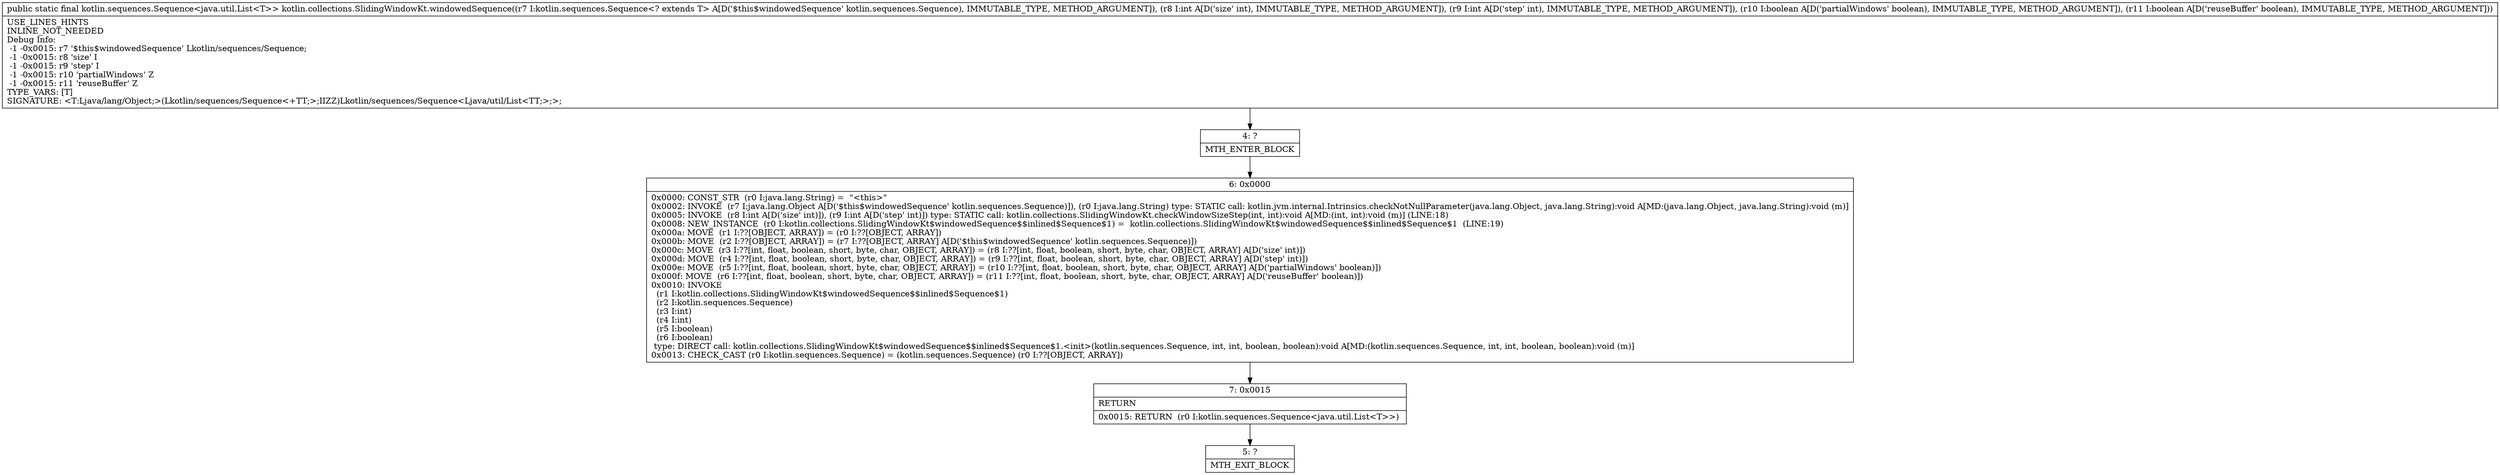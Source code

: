 digraph "CFG forkotlin.collections.SlidingWindowKt.windowedSequence(Lkotlin\/sequences\/Sequence;IIZZ)Lkotlin\/sequences\/Sequence;" {
Node_4 [shape=record,label="{4\:\ ?|MTH_ENTER_BLOCK\l}"];
Node_6 [shape=record,label="{6\:\ 0x0000|0x0000: CONST_STR  (r0 I:java.lang.String) =  \"\<this\>\" \l0x0002: INVOKE  (r7 I:java.lang.Object A[D('$this$windowedSequence' kotlin.sequences.Sequence)]), (r0 I:java.lang.String) type: STATIC call: kotlin.jvm.internal.Intrinsics.checkNotNullParameter(java.lang.Object, java.lang.String):void A[MD:(java.lang.Object, java.lang.String):void (m)]\l0x0005: INVOKE  (r8 I:int A[D('size' int)]), (r9 I:int A[D('step' int)]) type: STATIC call: kotlin.collections.SlidingWindowKt.checkWindowSizeStep(int, int):void A[MD:(int, int):void (m)] (LINE:18)\l0x0008: NEW_INSTANCE  (r0 I:kotlin.collections.SlidingWindowKt$windowedSequence$$inlined$Sequence$1) =  kotlin.collections.SlidingWindowKt$windowedSequence$$inlined$Sequence$1  (LINE:19)\l0x000a: MOVE  (r1 I:??[OBJECT, ARRAY]) = (r0 I:??[OBJECT, ARRAY]) \l0x000b: MOVE  (r2 I:??[OBJECT, ARRAY]) = (r7 I:??[OBJECT, ARRAY] A[D('$this$windowedSequence' kotlin.sequences.Sequence)]) \l0x000c: MOVE  (r3 I:??[int, float, boolean, short, byte, char, OBJECT, ARRAY]) = (r8 I:??[int, float, boolean, short, byte, char, OBJECT, ARRAY] A[D('size' int)]) \l0x000d: MOVE  (r4 I:??[int, float, boolean, short, byte, char, OBJECT, ARRAY]) = (r9 I:??[int, float, boolean, short, byte, char, OBJECT, ARRAY] A[D('step' int)]) \l0x000e: MOVE  (r5 I:??[int, float, boolean, short, byte, char, OBJECT, ARRAY]) = (r10 I:??[int, float, boolean, short, byte, char, OBJECT, ARRAY] A[D('partialWindows' boolean)]) \l0x000f: MOVE  (r6 I:??[int, float, boolean, short, byte, char, OBJECT, ARRAY]) = (r11 I:??[int, float, boolean, short, byte, char, OBJECT, ARRAY] A[D('reuseBuffer' boolean)]) \l0x0010: INVOKE  \l  (r1 I:kotlin.collections.SlidingWindowKt$windowedSequence$$inlined$Sequence$1)\l  (r2 I:kotlin.sequences.Sequence)\l  (r3 I:int)\l  (r4 I:int)\l  (r5 I:boolean)\l  (r6 I:boolean)\l type: DIRECT call: kotlin.collections.SlidingWindowKt$windowedSequence$$inlined$Sequence$1.\<init\>(kotlin.sequences.Sequence, int, int, boolean, boolean):void A[MD:(kotlin.sequences.Sequence, int, int, boolean, boolean):void (m)]\l0x0013: CHECK_CAST (r0 I:kotlin.sequences.Sequence) = (kotlin.sequences.Sequence) (r0 I:??[OBJECT, ARRAY]) \l}"];
Node_7 [shape=record,label="{7\:\ 0x0015|RETURN\l|0x0015: RETURN  (r0 I:kotlin.sequences.Sequence\<java.util.List\<T\>\>) \l}"];
Node_5 [shape=record,label="{5\:\ ?|MTH_EXIT_BLOCK\l}"];
MethodNode[shape=record,label="{public static final kotlin.sequences.Sequence\<java.util.List\<T\>\> kotlin.collections.SlidingWindowKt.windowedSequence((r7 I:kotlin.sequences.Sequence\<? extends T\> A[D('$this$windowedSequence' kotlin.sequences.Sequence), IMMUTABLE_TYPE, METHOD_ARGUMENT]), (r8 I:int A[D('size' int), IMMUTABLE_TYPE, METHOD_ARGUMENT]), (r9 I:int A[D('step' int), IMMUTABLE_TYPE, METHOD_ARGUMENT]), (r10 I:boolean A[D('partialWindows' boolean), IMMUTABLE_TYPE, METHOD_ARGUMENT]), (r11 I:boolean A[D('reuseBuffer' boolean), IMMUTABLE_TYPE, METHOD_ARGUMENT]))  | USE_LINES_HINTS\lINLINE_NOT_NEEDED\lDebug Info:\l  \-1 \-0x0015: r7 '$this$windowedSequence' Lkotlin\/sequences\/Sequence;\l  \-1 \-0x0015: r8 'size' I\l  \-1 \-0x0015: r9 'step' I\l  \-1 \-0x0015: r10 'partialWindows' Z\l  \-1 \-0x0015: r11 'reuseBuffer' Z\lTYPE_VARS: [T]\lSIGNATURE: \<T:Ljava\/lang\/Object;\>(Lkotlin\/sequences\/Sequence\<+TT;\>;IIZZ)Lkotlin\/sequences\/Sequence\<Ljava\/util\/List\<TT;\>;\>;\l}"];
MethodNode -> Node_4;Node_4 -> Node_6;
Node_6 -> Node_7;
Node_7 -> Node_5;
}

